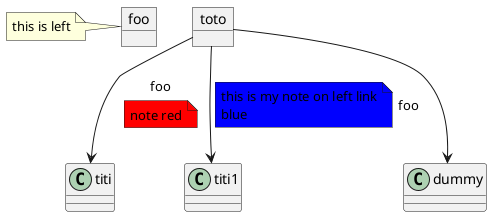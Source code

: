 {
  "sha1": "ioxyfubqhwy56yup8umwbk7j3iqv1kc",
  "insertion": {
    "when": "2024-06-03T18:59:31.034Z",
    "user": "plantuml@gmail.com"
  }
}
@startuml
object toto
toto --> titi : foo
note on link #red: note red
toto --> titi1 : foo
note left on link #blue
	this is my note on left link
	blue
end note
object foo
note left: this is left

class dummy
toto --> dummy

@enduml
